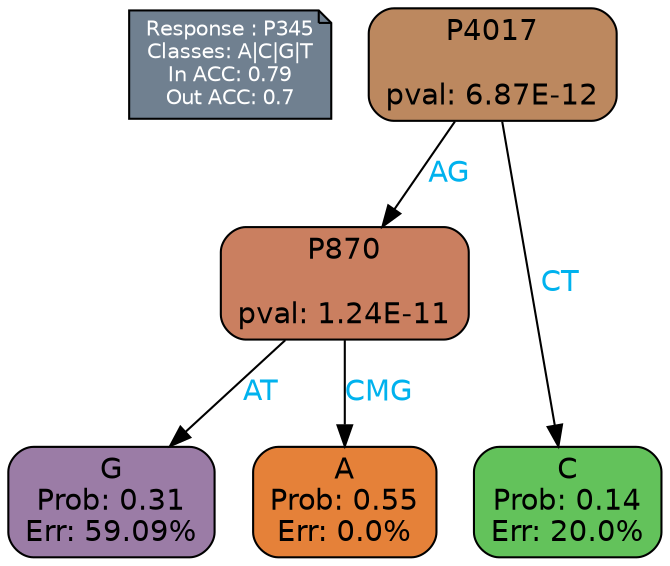 digraph Tree {
node [shape=box, style="filled, rounded", color="black", fontname=helvetica] ;
graph [ranksep=equally, splines=polylines, bgcolor=transparent, dpi=600] ;
edge [fontname=helvetica] ;
LEGEND [label="Response : P345
Classes: A|C|G|T
In ACC: 0.79
Out ACC: 0.7
",shape=note,align=left,style=filled,fillcolor="slategray",fontcolor="white",fontsize=10];1 [label="P4017

pval: 6.87E-12", fillcolor="#bc885f"] ;
2 [label="P870

pval: 1.24E-11", fillcolor="#ca7f60"] ;
3 [label="G
Prob: 0.31
Err: 59.09%", fillcolor="#9b7ca6"] ;
4 [label="A
Prob: 0.55
Err: 0.0%", fillcolor="#e58139"] ;
5 [label="C
Prob: 0.14
Err: 20.0%", fillcolor="#63c25b"] ;
1 -> 2 [label="AG",fontcolor=deepskyblue2] ;
1 -> 5 [label="CT",fontcolor=deepskyblue2] ;
2 -> 3 [label="AT",fontcolor=deepskyblue2] ;
2 -> 4 [label="CMG",fontcolor=deepskyblue2] ;
{rank = same; 3;4;5;}{rank = same; LEGEND;1;}}